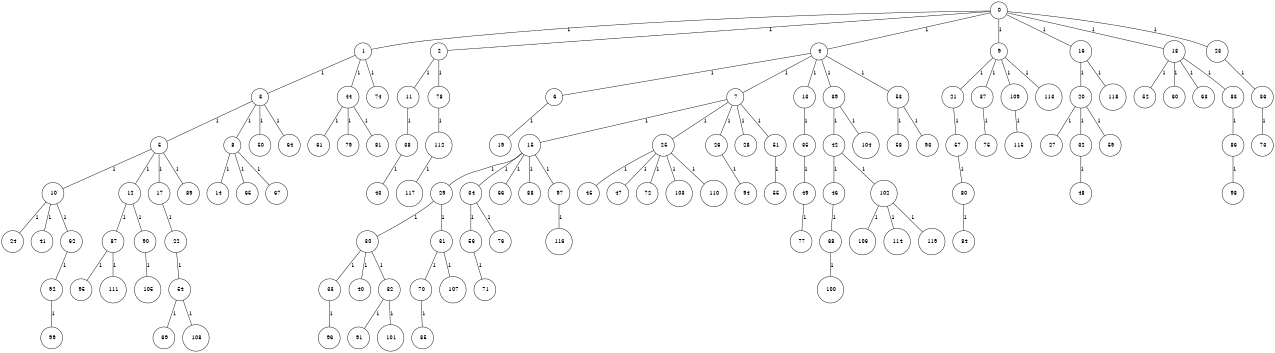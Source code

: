 graph G {
size="8.5,11;"
ratio = "expand;"
fixedsize="true;"
overlap="scale;"
node[shape=circle,width=.12,hight=.12,fontsize=12]
edge[fontsize=12]

0[label=" 0" color=black, pos="2.143857,2.0417224!"];
1[label=" 1" color=black, pos="2.1306063,1.333386!"];
2[label=" 2" color=black, pos="0.81901995,2.5765272!"];
3[label=" 3" color=black, pos="0.20279531,2.7727137!"];
4[label=" 4" color=black, pos="0.78302509,2.8642923!"];
5[label=" 5" color=black, pos="0.56958314,0.74825129!"];
6[label=" 6" color=black, pos="2.5987124,2.0456136!"];
7[label=" 7" color=black, pos="2.5445456,2.7263328!"];
8[label=" 8" color=black, pos="1.7379877,1.8373668!"];
9[label=" 9" color=black, pos="0.94774903,2.7103071!"];
10[label=" 10" color=black, pos="2.1230001,0.3641716!"];
11[label=" 11" color=black, pos="1.1165876,1.1608716!"];
12[label=" 12" color=black, pos="0.72583269,2.00309!"];
13[label=" 13" color=black, pos="0.70713739,1.3815802!"];
14[label=" 14" color=black, pos="0.2943346,1.3020964!"];
15[label=" 15" color=black, pos="1.7860788,1.5272829!"];
16[label=" 16" color=black, pos="1.7964843,0.39266057!"];
17[label=" 17" color=black, pos="2.5354024,0.5110023!"];
18[label=" 18" color=black, pos="2.389802,2.984198!"];
19[label=" 19" color=black, pos="2.0120592,0.40600225!"];
20[label=" 20" color=black, pos="2.1702335,0.03330774!"];
21[label=" 21" color=black, pos="2.1604335,1.1832208!"];
22[label=" 22" color=black, pos="1.8420817,0.29364836!"];
23[label=" 23" color=black, pos="2.5137464,2.152227!"];
24[label=" 24" color=black, pos="1.1855809,2.054464!"];
25[label=" 25" color=black, pos="0.64785524,0.37938586!"];
26[label=" 26" color=black, pos="2.4406402,0.54404676!"];
27[label=" 27" color=black, pos="0.50865351,0.19059132!"];
28[label=" 28" color=black, pos="2.3591413,1.556258!"];
29[label=" 29" color=black, pos="2.638787,2.9743429!"];
30[label=" 30" color=black, pos="0.22479596,1.1090292!"];
31[label=" 31" color=black, pos="1.0889225,1.048773!"];
32[label=" 32" color=black, pos="2.8061438,0.99548667!"];
33[label=" 33" color=black, pos="2.6687033,1.4916562!"];
34[label=" 34" color=black, pos="0.73845639,0.56204291!"];
35[label=" 35" color=black, pos="0.98575199,2.925997!"];
36[label=" 36" color=black, pos="1.9765333,1.864468!"];
37[label=" 37" color=black, pos="0.22173372,2.096189!"];
38[label=" 38" color=black, pos="0.10680219,2.185072!"];
39[label=" 39" color=black, pos="0.46647439,1.4702281!"];
40[label=" 40" color=black, pos="2.337082,2.7266172!"];
41[label=" 41" color=black, pos="0.84058725,1.1151288!"];
42[label=" 42" color=black, pos="2.2539764,2.8261535!"];
43[label=" 43" color=black, pos="1.429806,0.58462162!"];
44[label=" 44" color=black, pos="2.2344054,1.0216595!"];
45[label=" 45" color=black, pos="2.2879006,1.9026688!"];
46[label=" 46" color=black, pos="0.32306668,0.59042745!"];
47[label=" 47" color=black, pos="2.3215859,2.0621593!"];
48[label=" 48" color=black, pos="0.52637022,1.6644532!"];
49[label=" 49" color=black, pos="2.0070499,2.9460011!"];
50[label=" 50" color=black, pos="0.45675381,0.50075465!"];
51[label=" 51" color=black, pos="0.52430513,2.292899!"];
52[label=" 52" color=black, pos="2.5344659,2.2148497!"];
53[label=" 53" color=black, pos="2.4324071,0.21706924!"];
54[label=" 54" color=black, pos="2.2052594,2.5450148!"];
55[label=" 55" color=black, pos="0.86815219,0.18551325!"];
56[label=" 56" color=black, pos="1.3959505,0.76147989!"];
57[label=" 57" color=black, pos="0.62954857,2.6640267!"];
58[label=" 58" color=black, pos="1.4796356,1.9728621!"];
59[label=" 59" color=black, pos="0.25015759,0.76265136!"];
60[label=" 60" color=black, pos="1.5803197,1.60699!"];
61[label=" 61" color=black, pos="1.0950197,1.7682005!"];
62[label=" 62" color=black, pos="0.63155591,0.82712443!"];
63[label=" 63" color=black, pos="1.9203894,2.8942305!"];
64[label=" 64" color=black, pos="1.8626042,1.7193403!"];
65[label=" 65" color=black, pos="2.3631914,0.57845512!"];
66[label=" 66" color=black, pos="2.5481483,1.8467678!"];
67[label=" 67" color=black, pos="2.8170784,2.5829294!"];
68[label=" 68" color=black, pos="0.58692028,2.4101249!"];
69[label=" 69" color=black, pos="2.0139786,1.982219!"];
70[label=" 70" color=black, pos="2.4915408,0.1452426!"];
71[label=" 71" color=black, pos="2.8219812,0.72827009!"];
72[label=" 72" color=black, pos="0.69518351,0.17673808!"];
73[label=" 73" color=black, pos="0.83097742,1.901202!"];
74[label=" 74" color=black, pos="2.3065105,0.17743166!"];
75[label=" 75" color=black, pos="0.357389,0.52098706!"];
76[label=" 76" color=black, pos="2.9502804,0.62624922!"];
77[label=" 77" color=black, pos="2.1094375,1.6097935!"];
78[label=" 78" color=black, pos="0.41781175,0.012908394!"];
79[label=" 79" color=black, pos="2.7945092,0.92437825!"];
80[label=" 80" color=black, pos="0.1887889,0.54806768!"];
81[label=" 81" color=black, pos="1.8563095,2.3988921!"];
82[label=" 82" color=black, pos="2.1972395,0.28640888!"];
83[label=" 83" color=black, pos="2.3366848,1.4989377!"];
84[label=" 84" color=black, pos="2.7385079,2.2512242!"];
85[label=" 85" color=black, pos="0.73365523,1.4489236!"];
86[label=" 86" color=black, pos="1.6160539,1.3912599!"];
87[label=" 87" color=black, pos="2.2030105,1.9002559!"];
88[label=" 88" color=black, pos="2.4167545,2.4115657!"];
89[label=" 89" color=black, pos="0.89759324,2.435884!"];
90[label=" 90" color=black, pos="1.3867815,0.64946114!"];
91[label=" 91" color=black, pos="1.5296888,0.010431533!"];
92[label=" 92" color=black, pos="0.27358584,0.11614217!"];
93[label=" 93" color=black, pos="2.1226736,2.1587081!"];
94[label=" 94" color=black, pos="0.026897817,0.14929063!"];
95[label=" 95" color=black, pos="0.8656061,0.62170774!"];
96[label=" 96" color=black, pos="2.4978701,0.55542459!"];
97[label=" 97" color=black, pos="1.8437313,1.4902961!"];
98[label=" 98" color=black, pos="2.7136014,0.95397912!"];
99[label=" 99" color=black, pos="1.2881561,0.51148703!"];
100[label=" 100" color=black, pos="1.2260664,0.56898297!"];
101[label=" 101" color=black, pos="2.192695,0.087467463!"];
102[label=" 102" color=black, pos="1.277659,0.44950114!"];
103[label=" 103" color=black, pos="1.2863046,0.42562567!"];
104[label=" 104" color=black, pos="0.10448235,2.1796381!"];
105[label=" 105" color=black, pos="0.97235883,1.1787264!"];
106[label=" 106" color=black, pos="1.8096914,0.92925055!"];
107[label=" 107" color=black, pos="0.097116191,0.65958934!"];
108[label=" 108" color=black, pos="2.0683668,0.67192261!"];
109[label=" 109" color=black, pos="1.9562633,2.4806546!"];
110[label=" 110" color=black, pos="2.9961482,2.3771874!"];
111[label=" 111" color=black, pos="1.0013646,1.0666275!"];
112[label=" 112" color=black, pos="2.7838633,0.054060578!"];
113[label=" 113" color=black, pos="0.91619982,0.44218242!"];
114[label=" 114" color=black, pos="1.3654925,1.8237386!"];
115[label=" 115" color=black, pos="2.8121706,0.78579136!"];
116[label=" 116" color=black, pos="0.71190025,1.1415991!"];
117[label=" 117" color=black, pos="0.21710405,2.9020859!"];
118[label=" 118" color=black, pos="2.5524095,1.495705!"];
119[label=" 119" color=black, pos="2.0820864,0.65962103!"];
0--1[label="1"]
0--2[label="1"]
0--4[label="1"]
0--9[label="1"]
0--16[label="1"]
0--18[label="1"]
0--23[label="1"]
1--3[label="1"]
1--44[label="1"]
1--74[label="1"]
2--11[label="1"]
2--78[label="1"]
3--5[label="1"]
3--8[label="1"]
3--50[label="1"]
3--64[label="1"]
4--6[label="1"]
4--7[label="1"]
4--13[label="1"]
4--39[label="1"]
4--53[label="1"]
5--10[label="1"]
5--12[label="1"]
5--17[label="1"]
5--89[label="1"]
6--19[label="1"]
7--15[label="1"]
7--25[label="1"]
7--26[label="1"]
7--28[label="1"]
7--51[label="1"]
8--14[label="1"]
8--65[label="1"]
8--67[label="1"]
9--21[label="1"]
9--37[label="1"]
9--109[label="1"]
9--113[label="1"]
10--24[label="1"]
10--41[label="1"]
10--62[label="1"]
11--38[label="1"]
12--87[label="1"]
12--90[label="1"]
13--35[label="1"]
15--29[label="1"]
15--34[label="1"]
15--66[label="1"]
15--88[label="1"]
15--97[label="1"]
16--20[label="1"]
16--118[label="1"]
17--22[label="1"]
18--52[label="1"]
18--60[label="1"]
18--63[label="1"]
18--83[label="1"]
20--27[label="1"]
20--32[label="1"]
20--59[label="1"]
21--57[label="1"]
22--54[label="1"]
23--36[label="1"]
25--45[label="1"]
25--47[label="1"]
25--72[label="1"]
25--103[label="1"]
25--110[label="1"]
26--94[label="1"]
29--30[label="1"]
29--31[label="1"]
30--33[label="1"]
30--40[label="1"]
30--82[label="1"]
31--70[label="1"]
31--107[label="1"]
32--48[label="1"]
33--96[label="1"]
34--56[label="1"]
34--76[label="1"]
35--49[label="1"]
36--73[label="1"]
37--75[label="1"]
38--43[label="1"]
39--42[label="1"]
39--104[label="1"]
42--46[label="1"]
42--102[label="1"]
44--61[label="1"]
44--79[label="1"]
44--81[label="1"]
46--68[label="1"]
49--77[label="1"]
51--55[label="1"]
53--58[label="1"]
53--93[label="1"]
54--69[label="1"]
54--108[label="1"]
56--71[label="1"]
57--80[label="1"]
62--92[label="1"]
68--100[label="1"]
70--85[label="1"]
78--112[label="1"]
80--84[label="1"]
82--91[label="1"]
82--101[label="1"]
83--86[label="1"]
86--98[label="1"]
87--95[label="1"]
87--111[label="1"]
90--105[label="1"]
92--99[label="1"]
97--116[label="1"]
102--106[label="1"]
102--114[label="1"]
102--119[label="1"]
109--115[label="1"]
112--117[label="1"]

}
